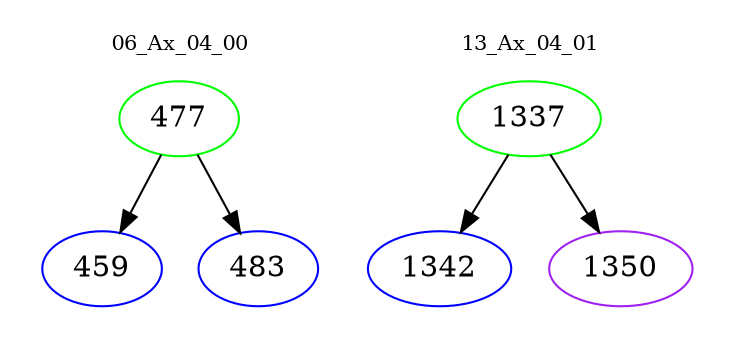 digraph{
subgraph cluster_0 {
color = white
label = "06_Ax_04_00";
fontsize=10;
T0_477 [label="477", color="green"]
T0_477 -> T0_459 [color="black"]
T0_459 [label="459", color="blue"]
T0_477 -> T0_483 [color="black"]
T0_483 [label="483", color="blue"]
}
subgraph cluster_1 {
color = white
label = "13_Ax_04_01";
fontsize=10;
T1_1337 [label="1337", color="green"]
T1_1337 -> T1_1342 [color="black"]
T1_1342 [label="1342", color="blue"]
T1_1337 -> T1_1350 [color="black"]
T1_1350 [label="1350", color="purple"]
}
}
